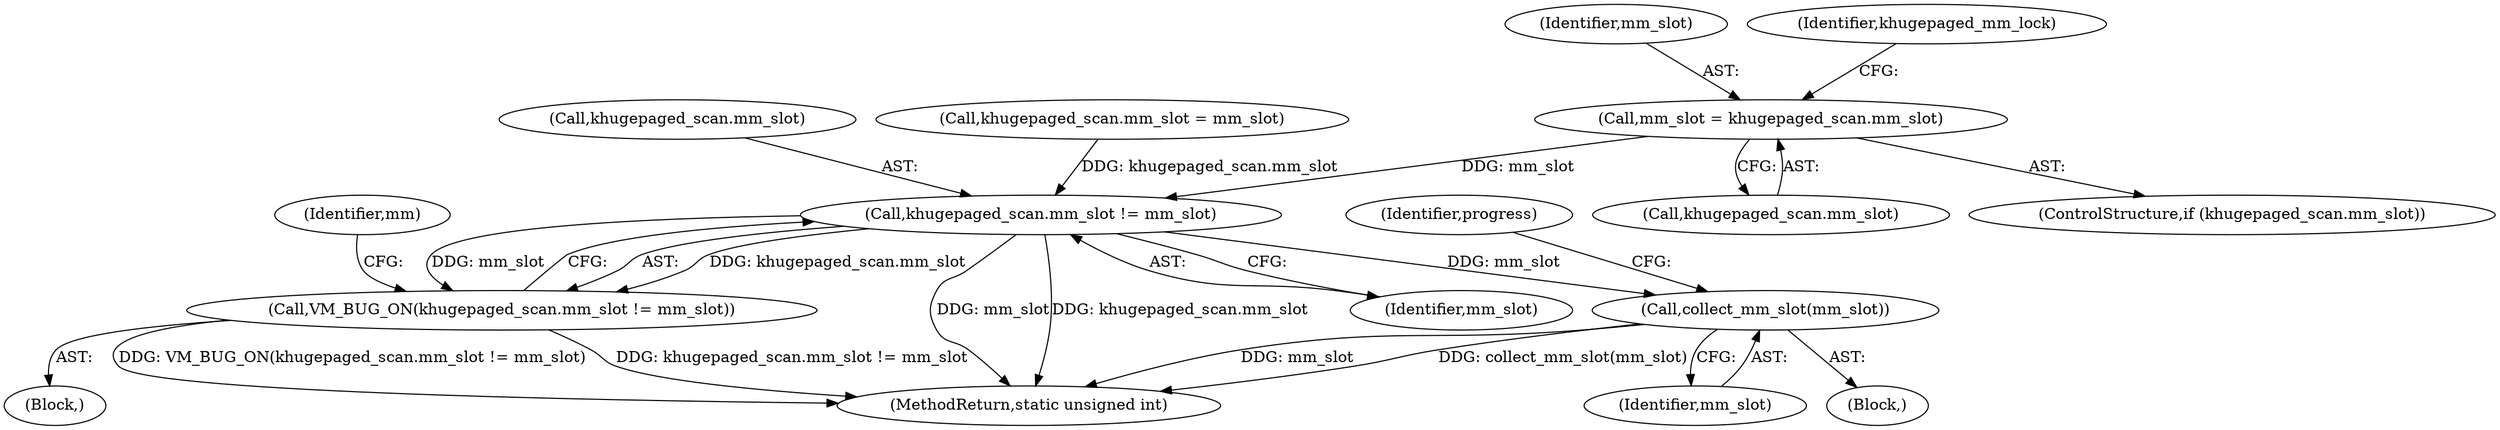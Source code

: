 digraph "0_linux_78f11a255749d09025f54d4e2df4fbcb031530e2_2@pointer" {
"1000129" [label="(Call,mm_slot = khugepaged_scan.mm_slot)"];
"1000349" [label="(Call,khugepaged_scan.mm_slot != mm_slot)"];
"1000348" [label="(Call,VM_BUG_ON(khugepaged_scan.mm_slot != mm_slot))"];
"1000387" [label="(Call,collect_mm_slot(mm_slot))"];
"1000125" [label="(ControlStructure,if (khugepaged_scan.mm_slot))"];
"1000130" [label="(Identifier,mm_slot)"];
"1000391" [label="(MethodReturn,static unsigned int)"];
"1000353" [label="(Identifier,mm_slot)"];
"1000350" [label="(Call,khugepaged_scan.mm_slot)"];
"1000109" [label="(Block,)"];
"1000388" [label="(Identifier,mm_slot)"];
"1000349" [label="(Call,khugepaged_scan.mm_slot != mm_slot)"];
"1000360" [label="(Block,)"];
"1000129" [label="(Call,mm_slot = khugepaged_scan.mm_slot)"];
"1000148" [label="(Identifier,khugepaged_mm_lock)"];
"1000348" [label="(Call,VM_BUG_ON(khugepaged_scan.mm_slot != mm_slot))"];
"1000357" [label="(Identifier,mm)"];
"1000141" [label="(Call,khugepaged_scan.mm_slot = mm_slot)"];
"1000390" [label="(Identifier,progress)"];
"1000131" [label="(Call,khugepaged_scan.mm_slot)"];
"1000387" [label="(Call,collect_mm_slot(mm_slot))"];
"1000129" -> "1000125"  [label="AST: "];
"1000129" -> "1000131"  [label="CFG: "];
"1000130" -> "1000129"  [label="AST: "];
"1000131" -> "1000129"  [label="AST: "];
"1000148" -> "1000129"  [label="CFG: "];
"1000129" -> "1000349"  [label="DDG: mm_slot"];
"1000349" -> "1000348"  [label="AST: "];
"1000349" -> "1000353"  [label="CFG: "];
"1000350" -> "1000349"  [label="AST: "];
"1000353" -> "1000349"  [label="AST: "];
"1000348" -> "1000349"  [label="CFG: "];
"1000349" -> "1000391"  [label="DDG: mm_slot"];
"1000349" -> "1000391"  [label="DDG: khugepaged_scan.mm_slot"];
"1000349" -> "1000348"  [label="DDG: khugepaged_scan.mm_slot"];
"1000349" -> "1000348"  [label="DDG: mm_slot"];
"1000141" -> "1000349"  [label="DDG: khugepaged_scan.mm_slot"];
"1000349" -> "1000387"  [label="DDG: mm_slot"];
"1000348" -> "1000109"  [label="AST: "];
"1000357" -> "1000348"  [label="CFG: "];
"1000348" -> "1000391"  [label="DDG: khugepaged_scan.mm_slot != mm_slot"];
"1000348" -> "1000391"  [label="DDG: VM_BUG_ON(khugepaged_scan.mm_slot != mm_slot)"];
"1000387" -> "1000360"  [label="AST: "];
"1000387" -> "1000388"  [label="CFG: "];
"1000388" -> "1000387"  [label="AST: "];
"1000390" -> "1000387"  [label="CFG: "];
"1000387" -> "1000391"  [label="DDG: mm_slot"];
"1000387" -> "1000391"  [label="DDG: collect_mm_slot(mm_slot)"];
}
